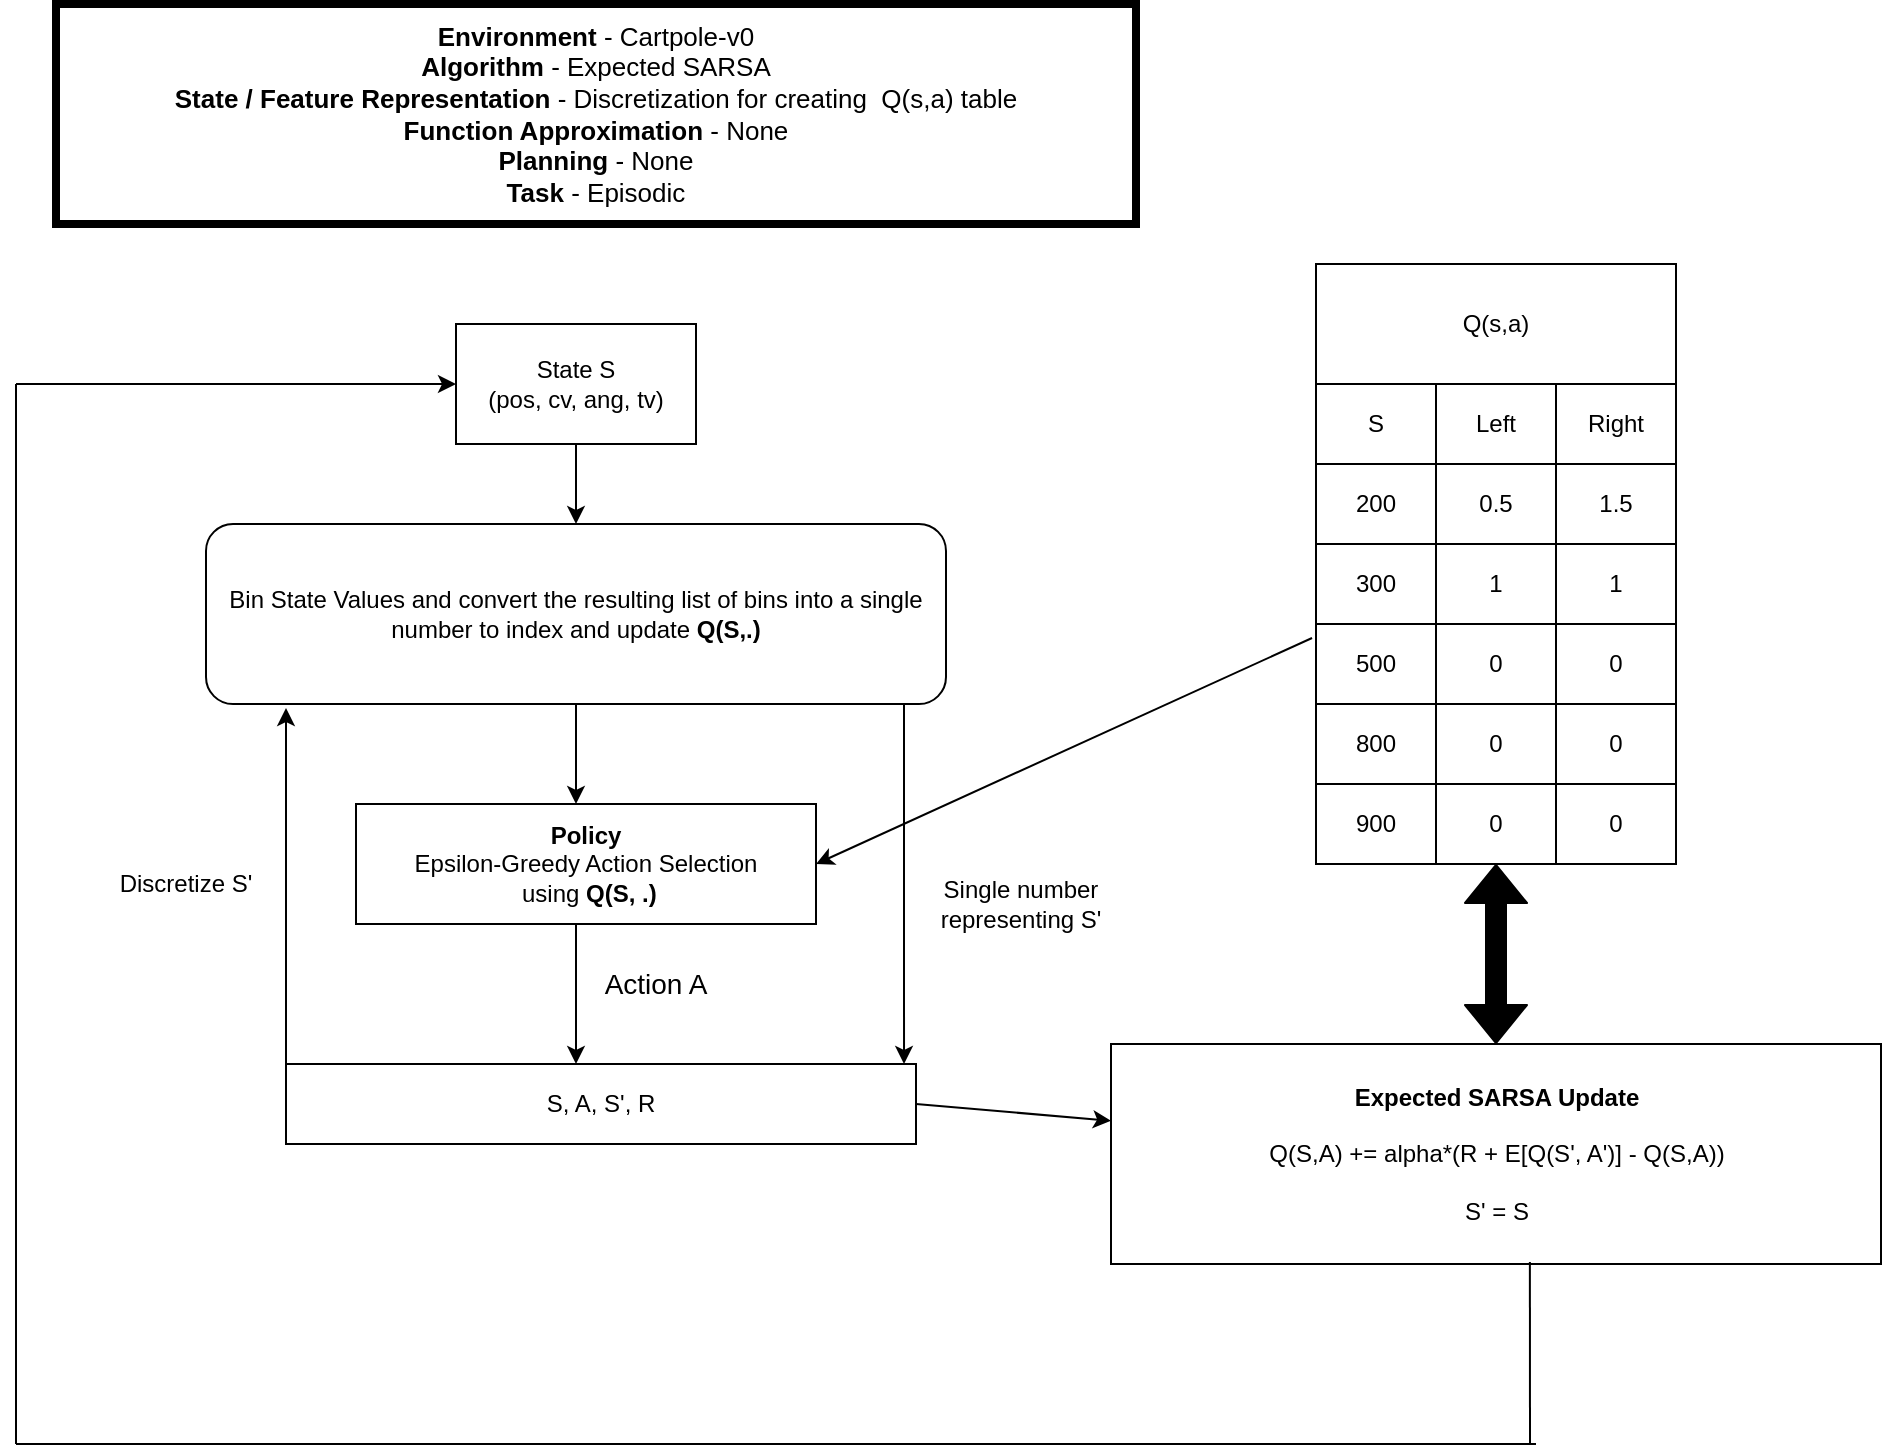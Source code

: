 <mxfile version="14.0.5" type="device"><diagram id="M1r3FpGtpFQClkgtJQhi" name="Page-1"><mxGraphModel dx="1363" dy="1904" grid="1" gridSize="10" guides="1" tooltips="1" connect="1" arrows="1" fold="1" page="1" pageScale="1" pageWidth="850" pageHeight="1100" math="0" shadow="0"><root><mxCell id="0"/><mxCell id="1" parent="0"/><mxCell id="OfaSDHOkeSD_md3OPj_b-1" value="&lt;div style=&quot;font-size: 13px&quot;&gt;&lt;font style=&quot;font-size: 13px&quot;&gt;&lt;b&gt;Environment&lt;/b&gt; - Cartpole-v0&lt;/font&gt;&lt;/div&gt;&lt;div style=&quot;font-size: 13px&quot;&gt;&lt;font style=&quot;font-size: 13px&quot;&gt;&lt;b&gt;Algorithm&lt;/b&gt; - Expected SARSA&lt;/font&gt;&lt;/div&gt;&lt;div style=&quot;font-size: 13px&quot;&gt;&lt;font style=&quot;font-size: 13px&quot;&gt;&lt;b&gt;State / Feature Representation &lt;/b&gt;- Discretization for creating&amp;nbsp; Q(s,a) table&lt;/font&gt;&lt;/div&gt;&lt;div style=&quot;font-size: 13px&quot;&gt;&lt;font style=&quot;font-size: 13px&quot;&gt;&lt;b&gt;Function Approximation&lt;/b&gt; - None&lt;/font&gt;&lt;/div&gt;&lt;div style=&quot;font-size: 13px&quot;&gt;&lt;font style=&quot;font-size: 13px&quot;&gt;&lt;b&gt;Planning&lt;/b&gt; - None&lt;/font&gt;&lt;/div&gt;&lt;div style=&quot;font-size: 13px&quot;&gt;&lt;font style=&quot;font-size: 13px&quot;&gt;&lt;b&gt;Task&lt;/b&gt; - Episodic&lt;/font&gt;&lt;br&gt;&lt;/div&gt;" style="rounded=0;whiteSpace=wrap;html=1;strokeWidth=4;" parent="1" vertex="1"><mxGeometry x="170" width="540" height="110" as="geometry"/></mxCell><mxCell id="OfaSDHOkeSD_md3OPj_b-2" value="&lt;div&gt;State S&lt;/div&gt;&lt;div&gt;(pos, cv, ang, tv)&lt;br&gt;&lt;/div&gt;" style="rounded=0;whiteSpace=wrap;html=1;strokeWidth=1;" parent="1" vertex="1"><mxGeometry x="370" y="160" width="120" height="60" as="geometry"/></mxCell><mxCell id="OfaSDHOkeSD_md3OPj_b-56" value="" style="group" parent="1" vertex="1" connectable="0"><mxGeometry x="800" y="130" width="180" height="300" as="geometry"/></mxCell><mxCell id="OfaSDHOkeSD_md3OPj_b-66" value="" style="group" parent="OfaSDHOkeSD_md3OPj_b-56" vertex="1" connectable="0"><mxGeometry width="180" height="300" as="geometry"/></mxCell><mxCell id="OfaSDHOkeSD_md3OPj_b-36" value="" style="shape=table;html=1;whiteSpace=wrap;startSize=0;container=1;collapsible=0;childLayout=tableLayout;" parent="OfaSDHOkeSD_md3OPj_b-66" vertex="1"><mxGeometry y="60" width="180" height="240" as="geometry"/></mxCell><mxCell id="OfaSDHOkeSD_md3OPj_b-37" value="" style="shape=partialRectangle;html=1;whiteSpace=wrap;collapsible=0;dropTarget=0;pointerEvents=0;fillColor=none;top=0;left=0;bottom=0;right=0;points=[[0,0.5],[1,0.5]];portConstraint=eastwest;" parent="OfaSDHOkeSD_md3OPj_b-36" vertex="1"><mxGeometry width="180" height="40" as="geometry"/></mxCell><mxCell id="OfaSDHOkeSD_md3OPj_b-38" value="S" style="shape=partialRectangle;html=1;whiteSpace=wrap;connectable=0;overflow=hidden;top=0;left=0;bottom=0;right=0;flipH=1;direction=north;fillColor=none;" parent="OfaSDHOkeSD_md3OPj_b-37" vertex="1"><mxGeometry width="60" height="40" as="geometry"/></mxCell><mxCell id="OfaSDHOkeSD_md3OPj_b-39" value="Left" style="shape=partialRectangle;html=1;whiteSpace=wrap;connectable=0;overflow=hidden;top=0;left=0;bottom=0;right=0;flipH=1;direction=north;fillColor=none;" parent="OfaSDHOkeSD_md3OPj_b-37" vertex="1"><mxGeometry x="60" width="60" height="40" as="geometry"/></mxCell><mxCell id="OfaSDHOkeSD_md3OPj_b-57" value="Right" style="shape=partialRectangle;html=1;whiteSpace=wrap;connectable=0;overflow=hidden;top=0;left=0;bottom=0;right=0;flipH=1;direction=north;fillColor=none;" parent="OfaSDHOkeSD_md3OPj_b-37" vertex="1"><mxGeometry x="120" width="60" height="40" as="geometry"/></mxCell><mxCell id="OfaSDHOkeSD_md3OPj_b-40" value="" style="shape=partialRectangle;html=1;whiteSpace=wrap;collapsible=0;dropTarget=0;pointerEvents=0;fillColor=none;top=0;left=0;bottom=0;right=0;points=[[0,0.5],[1,0.5]];portConstraint=eastwest;" parent="OfaSDHOkeSD_md3OPj_b-36" vertex="1"><mxGeometry y="40" width="180" height="40" as="geometry"/></mxCell><mxCell id="OfaSDHOkeSD_md3OPj_b-41" value="200" style="shape=partialRectangle;html=1;whiteSpace=wrap;connectable=0;overflow=hidden;fillColor=none;top=0;left=0;bottom=0;right=0;" parent="OfaSDHOkeSD_md3OPj_b-40" vertex="1"><mxGeometry width="60" height="40" as="geometry"/></mxCell><mxCell id="OfaSDHOkeSD_md3OPj_b-42" value="0.5" style="shape=partialRectangle;html=1;whiteSpace=wrap;connectable=0;overflow=hidden;fillColor=none;top=0;left=0;bottom=0;right=0;" parent="OfaSDHOkeSD_md3OPj_b-40" vertex="1"><mxGeometry x="60" width="60" height="40" as="geometry"/></mxCell><mxCell id="OfaSDHOkeSD_md3OPj_b-58" value="1.5" style="shape=partialRectangle;html=1;whiteSpace=wrap;connectable=0;overflow=hidden;fillColor=none;top=0;left=0;bottom=0;right=0;" parent="OfaSDHOkeSD_md3OPj_b-40" vertex="1"><mxGeometry x="120" width="60" height="40" as="geometry"/></mxCell><mxCell id="OfaSDHOkeSD_md3OPj_b-43" value="" style="shape=partialRectangle;html=1;whiteSpace=wrap;collapsible=0;dropTarget=0;pointerEvents=0;fillColor=none;top=0;left=0;bottom=0;right=0;points=[[0,0.5],[1,0.5]];portConstraint=eastwest;" parent="OfaSDHOkeSD_md3OPj_b-36" vertex="1"><mxGeometry y="80" width="180" height="40" as="geometry"/></mxCell><mxCell id="OfaSDHOkeSD_md3OPj_b-44" value="300" style="shape=partialRectangle;html=1;whiteSpace=wrap;connectable=0;overflow=hidden;fillColor=none;top=0;left=0;bottom=0;right=0;" parent="OfaSDHOkeSD_md3OPj_b-43" vertex="1"><mxGeometry width="60" height="40" as="geometry"/></mxCell><mxCell id="OfaSDHOkeSD_md3OPj_b-45" value="1" style="shape=partialRectangle;html=1;whiteSpace=wrap;connectable=0;overflow=hidden;fillColor=none;top=0;left=0;bottom=0;right=0;" parent="OfaSDHOkeSD_md3OPj_b-43" vertex="1"><mxGeometry x="60" width="60" height="40" as="geometry"/></mxCell><mxCell id="OfaSDHOkeSD_md3OPj_b-59" value="1" style="shape=partialRectangle;html=1;whiteSpace=wrap;connectable=0;overflow=hidden;fillColor=none;top=0;left=0;bottom=0;right=0;" parent="OfaSDHOkeSD_md3OPj_b-43" vertex="1"><mxGeometry x="120" width="60" height="40" as="geometry"/></mxCell><mxCell id="OfaSDHOkeSD_md3OPj_b-46" value="" style="shape=partialRectangle;html=1;whiteSpace=wrap;collapsible=0;dropTarget=0;pointerEvents=0;fillColor=none;top=0;left=0;bottom=0;right=0;points=[[0,0.5],[1,0.5]];portConstraint=eastwest;" parent="OfaSDHOkeSD_md3OPj_b-36" vertex="1"><mxGeometry y="120" width="180" height="40" as="geometry"/></mxCell><mxCell id="OfaSDHOkeSD_md3OPj_b-47" value="500" style="shape=partialRectangle;html=1;whiteSpace=wrap;connectable=0;overflow=hidden;fillColor=none;top=0;left=0;bottom=0;right=0;" parent="OfaSDHOkeSD_md3OPj_b-46" vertex="1"><mxGeometry width="60" height="40" as="geometry"/></mxCell><mxCell id="OfaSDHOkeSD_md3OPj_b-48" value="0" style="shape=partialRectangle;html=1;whiteSpace=wrap;connectable=0;overflow=hidden;fillColor=none;top=0;left=0;bottom=0;right=0;" parent="OfaSDHOkeSD_md3OPj_b-46" vertex="1"><mxGeometry x="60" width="60" height="40" as="geometry"/></mxCell><mxCell id="OfaSDHOkeSD_md3OPj_b-60" value="0" style="shape=partialRectangle;html=1;whiteSpace=wrap;connectable=0;overflow=hidden;fillColor=none;top=0;left=0;bottom=0;right=0;" parent="OfaSDHOkeSD_md3OPj_b-46" vertex="1"><mxGeometry x="120" width="60" height="40" as="geometry"/></mxCell><mxCell id="OfaSDHOkeSD_md3OPj_b-49" value="" style="shape=partialRectangle;html=1;whiteSpace=wrap;collapsible=0;dropTarget=0;pointerEvents=0;fillColor=none;top=0;left=0;bottom=0;right=0;points=[[0,0.5],[1,0.5]];portConstraint=eastwest;" parent="OfaSDHOkeSD_md3OPj_b-36" vertex="1"><mxGeometry y="160" width="180" height="40" as="geometry"/></mxCell><mxCell id="OfaSDHOkeSD_md3OPj_b-50" value="800" style="shape=partialRectangle;html=1;whiteSpace=wrap;connectable=0;overflow=hidden;fillColor=none;top=0;left=0;bottom=0;right=0;" parent="OfaSDHOkeSD_md3OPj_b-49" vertex="1"><mxGeometry width="60" height="40" as="geometry"/></mxCell><mxCell id="OfaSDHOkeSD_md3OPj_b-51" value="0" style="shape=partialRectangle;html=1;whiteSpace=wrap;connectable=0;overflow=hidden;fillColor=none;top=0;left=0;bottom=0;right=0;" parent="OfaSDHOkeSD_md3OPj_b-49" vertex="1"><mxGeometry x="60" width="60" height="40" as="geometry"/></mxCell><mxCell id="OfaSDHOkeSD_md3OPj_b-61" value="0" style="shape=partialRectangle;html=1;whiteSpace=wrap;connectable=0;overflow=hidden;fillColor=none;top=0;left=0;bottom=0;right=0;" parent="OfaSDHOkeSD_md3OPj_b-49" vertex="1"><mxGeometry x="120" width="60" height="40" as="geometry"/></mxCell><mxCell id="OfaSDHOkeSD_md3OPj_b-52" value="" style="shape=partialRectangle;html=1;whiteSpace=wrap;collapsible=0;dropTarget=0;pointerEvents=0;fillColor=none;top=0;left=0;bottom=0;right=0;points=[[0,0.5],[1,0.5]];portConstraint=eastwest;" parent="OfaSDHOkeSD_md3OPj_b-36" vertex="1"><mxGeometry y="200" width="180" height="40" as="geometry"/></mxCell><mxCell id="OfaSDHOkeSD_md3OPj_b-53" value="900" style="shape=partialRectangle;html=1;whiteSpace=wrap;connectable=0;overflow=hidden;fillColor=none;top=0;left=0;bottom=0;right=0;" parent="OfaSDHOkeSD_md3OPj_b-52" vertex="1"><mxGeometry width="60" height="40" as="geometry"/></mxCell><mxCell id="OfaSDHOkeSD_md3OPj_b-54" value="0" style="shape=partialRectangle;html=1;whiteSpace=wrap;connectable=0;overflow=hidden;fillColor=none;top=0;left=0;bottom=0;right=0;" parent="OfaSDHOkeSD_md3OPj_b-52" vertex="1"><mxGeometry x="60" width="60" height="40" as="geometry"/></mxCell><mxCell id="OfaSDHOkeSD_md3OPj_b-62" value="0" style="shape=partialRectangle;html=1;whiteSpace=wrap;connectable=0;overflow=hidden;fillColor=none;top=0;left=0;bottom=0;right=0;" parent="OfaSDHOkeSD_md3OPj_b-52" vertex="1"><mxGeometry x="120" width="60" height="40" as="geometry"/></mxCell><mxCell id="OfaSDHOkeSD_md3OPj_b-55" value="Q(s,a)" style="rounded=0;whiteSpace=wrap;html=1;strokeWidth=1;fillColor=none;" parent="OfaSDHOkeSD_md3OPj_b-66" vertex="1"><mxGeometry width="180" height="60" as="geometry"/></mxCell><mxCell id="OfaSDHOkeSD_md3OPj_b-67" value="" style="endArrow=classic;html=1;exitX=0.5;exitY=1;exitDx=0;exitDy=0;" parent="1" source="OfaSDHOkeSD_md3OPj_b-2" target="OfaSDHOkeSD_md3OPj_b-68" edge="1"><mxGeometry width="50" height="50" relative="1" as="geometry"><mxPoint x="400" y="440" as="sourcePoint"/><mxPoint x="290" y="230" as="targetPoint"/></mxGeometry></mxCell><mxCell id="OfaSDHOkeSD_md3OPj_b-68" value="Bin State Values and convert the resulting list of bins into a single number to index and update &lt;b&gt;Q(S,.)&lt;/b&gt;" style="rounded=1;whiteSpace=wrap;html=1;" parent="1" vertex="1"><mxGeometry x="245" y="260" width="370" height="90" as="geometry"/></mxCell><mxCell id="OfaSDHOkeSD_md3OPj_b-69" value="" style="endArrow=classic;html=1;exitX=0.5;exitY=1;exitDx=0;exitDy=0;" parent="1" source="OfaSDHOkeSD_md3OPj_b-68" edge="1"><mxGeometry width="50" height="50" relative="1" as="geometry"><mxPoint x="400" y="440" as="sourcePoint"/><mxPoint x="430" y="400" as="targetPoint"/></mxGeometry></mxCell><mxCell id="OfaSDHOkeSD_md3OPj_b-71" value="&lt;div&gt;&lt;b&gt;Policy&lt;br&gt;&lt;/b&gt;&lt;/div&gt;&lt;div&gt;Epsilon-Greedy Action Selection&lt;br&gt;&lt;/div&gt;&amp;nbsp;using &lt;b&gt;Q(S, .)&lt;/b&gt;" style="rounded=0;whiteSpace=wrap;html=1;strokeWidth=1;fillColor=none;" parent="1" vertex="1"><mxGeometry x="320" y="400" width="230" height="60" as="geometry"/></mxCell><mxCell id="OfaSDHOkeSD_md3OPj_b-74" value="" style="endArrow=classic;html=1;" parent="1" edge="1"><mxGeometry width="50" height="50" relative="1" as="geometry"><mxPoint x="430" y="460" as="sourcePoint"/><mxPoint x="430" y="530" as="targetPoint"/></mxGeometry></mxCell><mxCell id="OfaSDHOkeSD_md3OPj_b-75" value="&lt;font style=&quot;font-size: 14px&quot;&gt;Action A&lt;/font&gt;" style="text;html=1;strokeColor=none;fillColor=none;align=center;verticalAlign=middle;whiteSpace=wrap;rounded=0;" parent="1" vertex="1"><mxGeometry x="420" y="480" width="100" height="20" as="geometry"/></mxCell><mxCell id="OfaSDHOkeSD_md3OPj_b-76" value="S, A, S', R" style="rounded=0;whiteSpace=wrap;html=1;strokeWidth=1;fillColor=none;" parent="1" vertex="1"><mxGeometry x="285" y="530" width="315" height="40" as="geometry"/></mxCell><mxCell id="OfaSDHOkeSD_md3OPj_b-80" value="" style="endArrow=classic;html=1;exitX=0;exitY=0;exitDx=0;exitDy=0;" parent="1" source="OfaSDHOkeSD_md3OPj_b-76" edge="1"><mxGeometry width="50" height="50" relative="1" as="geometry"><mxPoint x="400" y="440" as="sourcePoint"/><mxPoint x="285" y="352" as="targetPoint"/></mxGeometry></mxCell><mxCell id="OfaSDHOkeSD_md3OPj_b-81" value="Discretize S'" style="text;html=1;strokeColor=none;fillColor=none;align=center;verticalAlign=middle;whiteSpace=wrap;rounded=0;" parent="1" vertex="1"><mxGeometry x="180" y="430" width="110" height="20" as="geometry"/></mxCell><mxCell id="OfaSDHOkeSD_md3OPj_b-82" value="" style="endArrow=classic;html=1;entryX=0.981;entryY=0;entryDx=0;entryDy=0;entryPerimeter=0;" parent="1" target="OfaSDHOkeSD_md3OPj_b-76" edge="1"><mxGeometry width="50" height="50" relative="1" as="geometry"><mxPoint x="594" y="350" as="sourcePoint"/><mxPoint x="450" y="390" as="targetPoint"/></mxGeometry></mxCell><mxCell id="OfaSDHOkeSD_md3OPj_b-83" value="Single number representing S'" style="text;html=1;strokeColor=none;fillColor=none;align=center;verticalAlign=middle;whiteSpace=wrap;rounded=0;" parent="1" vertex="1"><mxGeometry x="600" y="440" width="105" height="20" as="geometry"/></mxCell><mxCell id="OfaSDHOkeSD_md3OPj_b-84" value="" style="endArrow=classic;html=1;exitX=1;exitY=0.5;exitDx=0;exitDy=0;" parent="1" source="OfaSDHOkeSD_md3OPj_b-76" target="OfaSDHOkeSD_md3OPj_b-85" edge="1"><mxGeometry width="50" height="50" relative="1" as="geometry"><mxPoint x="400" y="440" as="sourcePoint"/><mxPoint x="730" y="550" as="targetPoint"/></mxGeometry></mxCell><mxCell id="OfaSDHOkeSD_md3OPj_b-85" value="&lt;div&gt;&lt;b&gt;Expected SARSA Update&lt;br&gt;&lt;/b&gt;&lt;/div&gt;&lt;div&gt;&lt;b&gt;&lt;br&gt;&lt;/b&gt;&lt;/div&gt;&lt;div&gt;Q(S,A) += alpha*(R + E[Q(S', A')] - Q(S,A))&lt;br&gt;&lt;/div&gt;&lt;div&gt;&lt;br&gt;&lt;/div&gt;&lt;div&gt;S' = S&lt;br&gt;&lt;/div&gt;" style="rounded=0;whiteSpace=wrap;html=1;" parent="1" vertex="1"><mxGeometry x="697.5" y="520" width="385" height="110" as="geometry"/></mxCell><mxCell id="OfaSDHOkeSD_md3OPj_b-88" value="" style="endArrow=none;html=1;exitX=0.544;exitY=0.991;exitDx=0;exitDy=0;exitPerimeter=0;" parent="1" source="OfaSDHOkeSD_md3OPj_b-85" edge="1"><mxGeometry width="50" height="50" relative="1" as="geometry"><mxPoint x="400" y="440" as="sourcePoint"/><mxPoint x="907" y="720" as="targetPoint"/></mxGeometry></mxCell><mxCell id="OfaSDHOkeSD_md3OPj_b-89" value="" style="endArrow=none;html=1;" parent="1" edge="1"><mxGeometry width="50" height="50" relative="1" as="geometry"><mxPoint x="910" y="720" as="sourcePoint"/><mxPoint x="150" y="720" as="targetPoint"/></mxGeometry></mxCell><mxCell id="OfaSDHOkeSD_md3OPj_b-90" value="" style="endArrow=none;html=1;" parent="1" edge="1"><mxGeometry width="50" height="50" relative="1" as="geometry"><mxPoint x="150" y="720" as="sourcePoint"/><mxPoint x="150" y="190" as="targetPoint"/></mxGeometry></mxCell><mxCell id="OfaSDHOkeSD_md3OPj_b-91" value="" style="endArrow=classic;html=1;entryX=0;entryY=0.5;entryDx=0;entryDy=0;" parent="1" target="OfaSDHOkeSD_md3OPj_b-2" edge="1"><mxGeometry width="50" height="50" relative="1" as="geometry"><mxPoint x="150" y="190" as="sourcePoint"/><mxPoint x="450" y="390" as="targetPoint"/></mxGeometry></mxCell><mxCell id="OfaSDHOkeSD_md3OPj_b-97" value="" style="shape=flexArrow;endArrow=classic;startArrow=classic;html=1;exitX=0.5;exitY=0;exitDx=0;exitDy=0;fillColor=#000000;" parent="1" source="OfaSDHOkeSD_md3OPj_b-85" target="OfaSDHOkeSD_md3OPj_b-52" edge="1"><mxGeometry width="50" height="50" relative="1" as="geometry"><mxPoint x="400" y="440" as="sourcePoint"/><mxPoint x="450" y="390" as="targetPoint"/></mxGeometry></mxCell><mxCell id="OfaSDHOkeSD_md3OPj_b-99" value="" style="endArrow=classic;html=1;fillColor=#000000;exitX=-0.011;exitY=0.175;exitDx=0;exitDy=0;exitPerimeter=0;entryX=1;entryY=0.5;entryDx=0;entryDy=0;" parent="1" source="OfaSDHOkeSD_md3OPj_b-46" target="OfaSDHOkeSD_md3OPj_b-71" edge="1"><mxGeometry width="50" height="50" relative="1" as="geometry"><mxPoint x="400" y="440" as="sourcePoint"/><mxPoint x="450" y="390" as="targetPoint"/></mxGeometry></mxCell></root></mxGraphModel></diagram></mxfile>